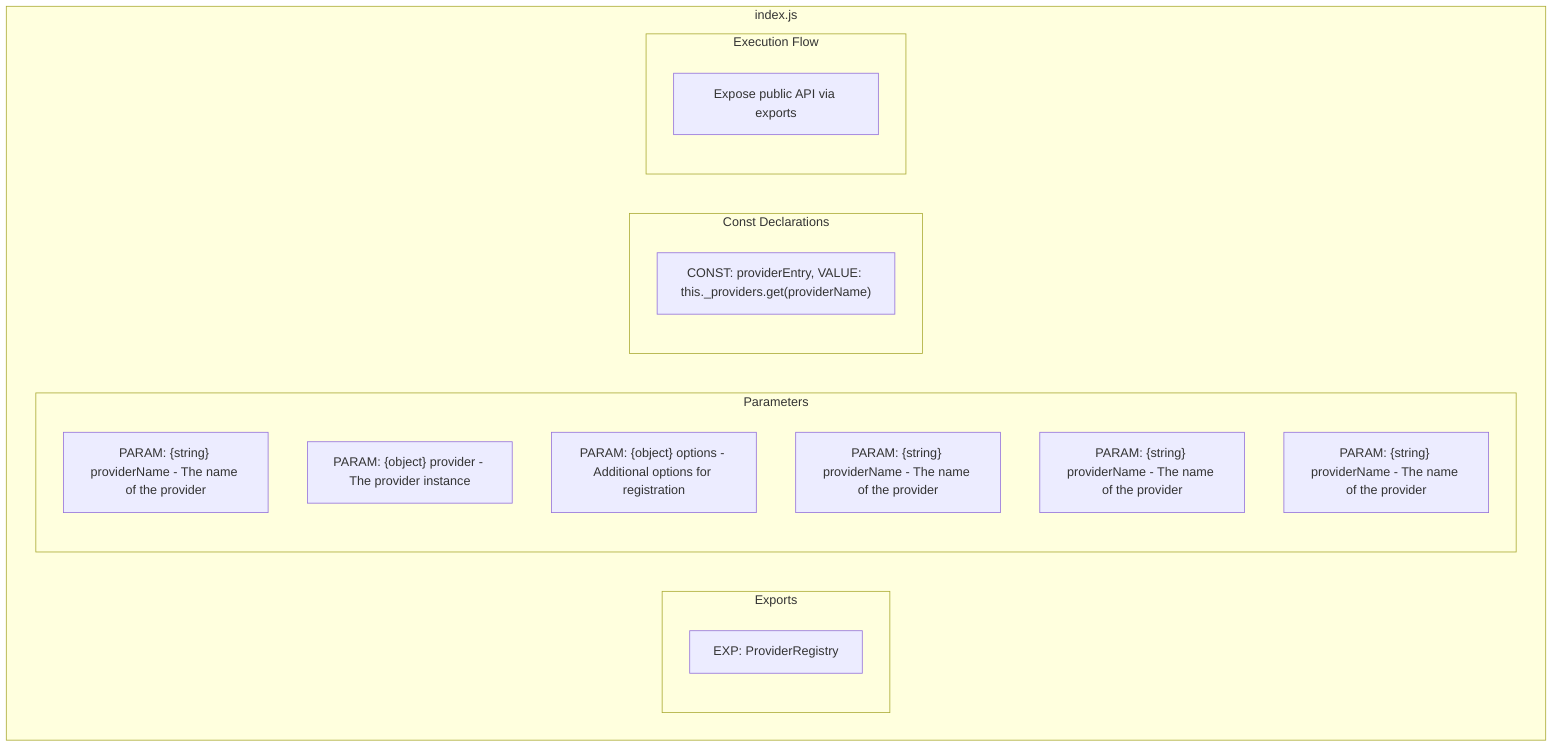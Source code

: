 flowchart TB
    subgraph Exports["Exports"]
        E1["EXP: ProviderRegistry"]
    end
    subgraph Parameters["Parameters"]
        P1["PARAM: {string} providerName - The name of the provider"]
        P2["PARAM: {object} provider - The provider instance"]
        P3["PARAM: {object} options - Additional options for registration"]
        P4["PARAM: {string} providerName - The name of the provider"]
        P5["PARAM: {string} providerName - The name of the provider"]
        P6["PARAM: {string} providerName - The name of the provider"]
    end
    subgraph Constants["Const Declarations"]
        C1["CONST: providerEntry, VALUE: this._providers.get(providerName)"]
    end
    subgraph ExecutionFlow["Execution Flow"]
        FL1["Expose public API via exports"]
    end
    subgraph FileName["index.js"]
        Exports
        Parameters
        Constants
        ExecutionFlow
    end